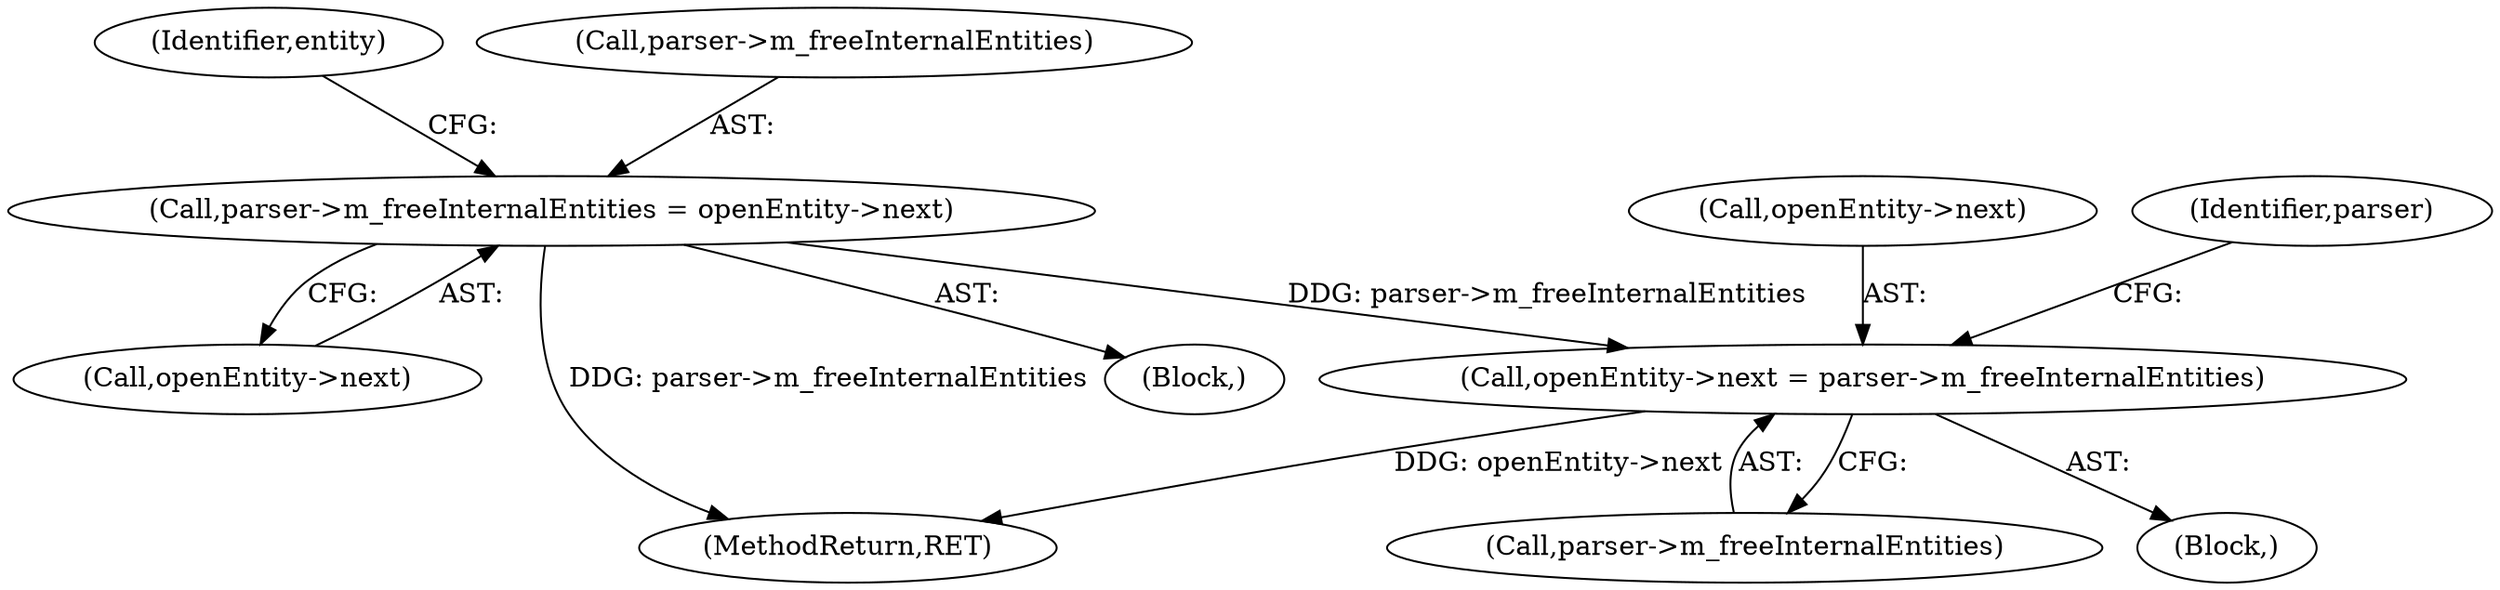 digraph "0_libexpat_c20b758c332d9a13afbbb276d30db1d183a85d43_2@API" {
"1000307" [label="(Call,openEntity->next = parser->m_freeInternalEntities)"];
"1000122" [label="(Call,parser->m_freeInternalEntities = openEntity->next)"];
"1000116" [label="(Block,)"];
"1000307" [label="(Call,openEntity->next = parser->m_freeInternalEntities)"];
"1000321" [label="(MethodReturn,RET)"];
"1000316" [label="(Identifier,parser)"];
"1000122" [label="(Call,parser->m_freeInternalEntities = openEntity->next)"];
"1000294" [label="(Block,)"];
"1000311" [label="(Call,parser->m_freeInternalEntities)"];
"1000308" [label="(Call,openEntity->next)"];
"1000126" [label="(Call,openEntity->next)"];
"1000146" [label="(Identifier,entity)"];
"1000123" [label="(Call,parser->m_freeInternalEntities)"];
"1000307" -> "1000294"  [label="AST: "];
"1000307" -> "1000311"  [label="CFG: "];
"1000308" -> "1000307"  [label="AST: "];
"1000311" -> "1000307"  [label="AST: "];
"1000316" -> "1000307"  [label="CFG: "];
"1000307" -> "1000321"  [label="DDG: openEntity->next"];
"1000122" -> "1000307"  [label="DDG: parser->m_freeInternalEntities"];
"1000122" -> "1000116"  [label="AST: "];
"1000122" -> "1000126"  [label="CFG: "];
"1000123" -> "1000122"  [label="AST: "];
"1000126" -> "1000122"  [label="AST: "];
"1000146" -> "1000122"  [label="CFG: "];
"1000122" -> "1000321"  [label="DDG: parser->m_freeInternalEntities"];
}
